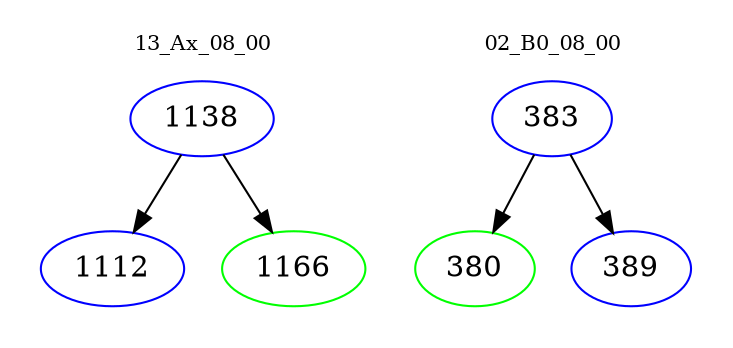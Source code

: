 digraph{
subgraph cluster_0 {
color = white
label = "13_Ax_08_00";
fontsize=10;
T0_1138 [label="1138", color="blue"]
T0_1138 -> T0_1112 [color="black"]
T0_1112 [label="1112", color="blue"]
T0_1138 -> T0_1166 [color="black"]
T0_1166 [label="1166", color="green"]
}
subgraph cluster_1 {
color = white
label = "02_B0_08_00";
fontsize=10;
T1_383 [label="383", color="blue"]
T1_383 -> T1_380 [color="black"]
T1_380 [label="380", color="green"]
T1_383 -> T1_389 [color="black"]
T1_389 [label="389", color="blue"]
}
}

